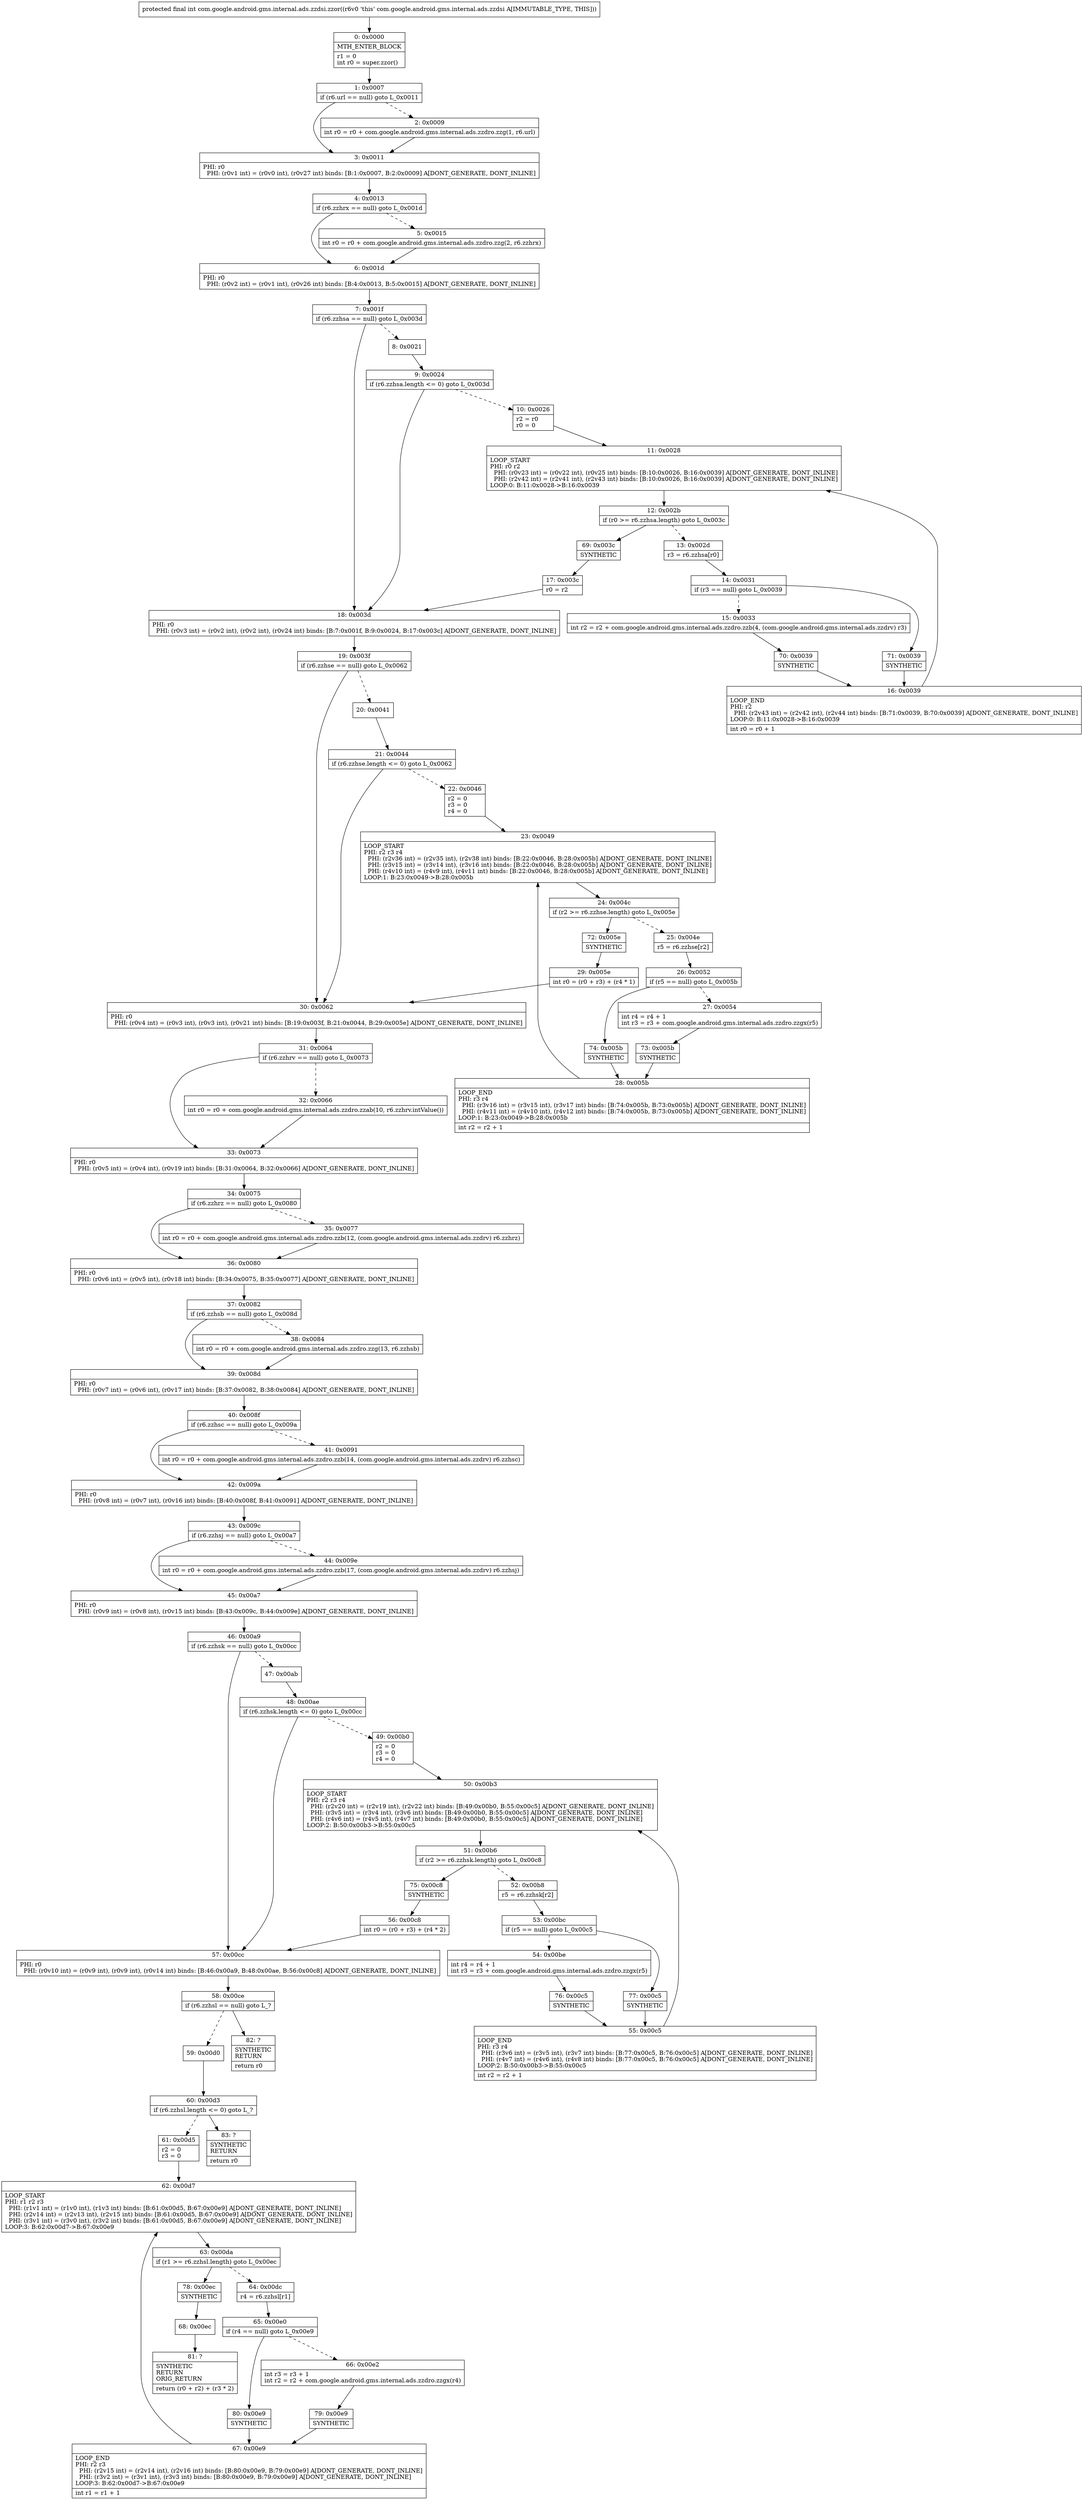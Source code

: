 digraph "CFG forcom.google.android.gms.internal.ads.zzdsi.zzor()I" {
Node_0 [shape=record,label="{0\:\ 0x0000|MTH_ENTER_BLOCK\l|r1 = 0\lint r0 = super.zzor()\l}"];
Node_1 [shape=record,label="{1\:\ 0x0007|if (r6.url == null) goto L_0x0011\l}"];
Node_2 [shape=record,label="{2\:\ 0x0009|int r0 = r0 + com.google.android.gms.internal.ads.zzdro.zzg(1, r6.url)\l}"];
Node_3 [shape=record,label="{3\:\ 0x0011|PHI: r0 \l  PHI: (r0v1 int) = (r0v0 int), (r0v27 int) binds: [B:1:0x0007, B:2:0x0009] A[DONT_GENERATE, DONT_INLINE]\l}"];
Node_4 [shape=record,label="{4\:\ 0x0013|if (r6.zzhrx == null) goto L_0x001d\l}"];
Node_5 [shape=record,label="{5\:\ 0x0015|int r0 = r0 + com.google.android.gms.internal.ads.zzdro.zzg(2, r6.zzhrx)\l}"];
Node_6 [shape=record,label="{6\:\ 0x001d|PHI: r0 \l  PHI: (r0v2 int) = (r0v1 int), (r0v26 int) binds: [B:4:0x0013, B:5:0x0015] A[DONT_GENERATE, DONT_INLINE]\l}"];
Node_7 [shape=record,label="{7\:\ 0x001f|if (r6.zzhsa == null) goto L_0x003d\l}"];
Node_8 [shape=record,label="{8\:\ 0x0021}"];
Node_9 [shape=record,label="{9\:\ 0x0024|if (r6.zzhsa.length \<= 0) goto L_0x003d\l}"];
Node_10 [shape=record,label="{10\:\ 0x0026|r2 = r0\lr0 = 0\l}"];
Node_11 [shape=record,label="{11\:\ 0x0028|LOOP_START\lPHI: r0 r2 \l  PHI: (r0v23 int) = (r0v22 int), (r0v25 int) binds: [B:10:0x0026, B:16:0x0039] A[DONT_GENERATE, DONT_INLINE]\l  PHI: (r2v42 int) = (r2v41 int), (r2v43 int) binds: [B:10:0x0026, B:16:0x0039] A[DONT_GENERATE, DONT_INLINE]\lLOOP:0: B:11:0x0028\-\>B:16:0x0039\l}"];
Node_12 [shape=record,label="{12\:\ 0x002b|if (r0 \>= r6.zzhsa.length) goto L_0x003c\l}"];
Node_13 [shape=record,label="{13\:\ 0x002d|r3 = r6.zzhsa[r0]\l}"];
Node_14 [shape=record,label="{14\:\ 0x0031|if (r3 == null) goto L_0x0039\l}"];
Node_15 [shape=record,label="{15\:\ 0x0033|int r2 = r2 + com.google.android.gms.internal.ads.zzdro.zzb(4, (com.google.android.gms.internal.ads.zzdrv) r3)\l}"];
Node_16 [shape=record,label="{16\:\ 0x0039|LOOP_END\lPHI: r2 \l  PHI: (r2v43 int) = (r2v42 int), (r2v44 int) binds: [B:71:0x0039, B:70:0x0039] A[DONT_GENERATE, DONT_INLINE]\lLOOP:0: B:11:0x0028\-\>B:16:0x0039\l|int r0 = r0 + 1\l}"];
Node_17 [shape=record,label="{17\:\ 0x003c|r0 = r2\l}"];
Node_18 [shape=record,label="{18\:\ 0x003d|PHI: r0 \l  PHI: (r0v3 int) = (r0v2 int), (r0v2 int), (r0v24 int) binds: [B:7:0x001f, B:9:0x0024, B:17:0x003c] A[DONT_GENERATE, DONT_INLINE]\l}"];
Node_19 [shape=record,label="{19\:\ 0x003f|if (r6.zzhse == null) goto L_0x0062\l}"];
Node_20 [shape=record,label="{20\:\ 0x0041}"];
Node_21 [shape=record,label="{21\:\ 0x0044|if (r6.zzhse.length \<= 0) goto L_0x0062\l}"];
Node_22 [shape=record,label="{22\:\ 0x0046|r2 = 0\lr3 = 0\lr4 = 0\l}"];
Node_23 [shape=record,label="{23\:\ 0x0049|LOOP_START\lPHI: r2 r3 r4 \l  PHI: (r2v36 int) = (r2v35 int), (r2v38 int) binds: [B:22:0x0046, B:28:0x005b] A[DONT_GENERATE, DONT_INLINE]\l  PHI: (r3v15 int) = (r3v14 int), (r3v16 int) binds: [B:22:0x0046, B:28:0x005b] A[DONT_GENERATE, DONT_INLINE]\l  PHI: (r4v10 int) = (r4v9 int), (r4v11 int) binds: [B:22:0x0046, B:28:0x005b] A[DONT_GENERATE, DONT_INLINE]\lLOOP:1: B:23:0x0049\-\>B:28:0x005b\l}"];
Node_24 [shape=record,label="{24\:\ 0x004c|if (r2 \>= r6.zzhse.length) goto L_0x005e\l}"];
Node_25 [shape=record,label="{25\:\ 0x004e|r5 = r6.zzhse[r2]\l}"];
Node_26 [shape=record,label="{26\:\ 0x0052|if (r5 == null) goto L_0x005b\l}"];
Node_27 [shape=record,label="{27\:\ 0x0054|int r4 = r4 + 1\lint r3 = r3 + com.google.android.gms.internal.ads.zzdro.zzgx(r5)\l}"];
Node_28 [shape=record,label="{28\:\ 0x005b|LOOP_END\lPHI: r3 r4 \l  PHI: (r3v16 int) = (r3v15 int), (r3v17 int) binds: [B:74:0x005b, B:73:0x005b] A[DONT_GENERATE, DONT_INLINE]\l  PHI: (r4v11 int) = (r4v10 int), (r4v12 int) binds: [B:74:0x005b, B:73:0x005b] A[DONT_GENERATE, DONT_INLINE]\lLOOP:1: B:23:0x0049\-\>B:28:0x005b\l|int r2 = r2 + 1\l}"];
Node_29 [shape=record,label="{29\:\ 0x005e|int r0 = (r0 + r3) + (r4 * 1)\l}"];
Node_30 [shape=record,label="{30\:\ 0x0062|PHI: r0 \l  PHI: (r0v4 int) = (r0v3 int), (r0v3 int), (r0v21 int) binds: [B:19:0x003f, B:21:0x0044, B:29:0x005e] A[DONT_GENERATE, DONT_INLINE]\l}"];
Node_31 [shape=record,label="{31\:\ 0x0064|if (r6.zzhrv == null) goto L_0x0073\l}"];
Node_32 [shape=record,label="{32\:\ 0x0066|int r0 = r0 + com.google.android.gms.internal.ads.zzdro.zzab(10, r6.zzhrv.intValue())\l}"];
Node_33 [shape=record,label="{33\:\ 0x0073|PHI: r0 \l  PHI: (r0v5 int) = (r0v4 int), (r0v19 int) binds: [B:31:0x0064, B:32:0x0066] A[DONT_GENERATE, DONT_INLINE]\l}"];
Node_34 [shape=record,label="{34\:\ 0x0075|if (r6.zzhrz == null) goto L_0x0080\l}"];
Node_35 [shape=record,label="{35\:\ 0x0077|int r0 = r0 + com.google.android.gms.internal.ads.zzdro.zzb(12, (com.google.android.gms.internal.ads.zzdrv) r6.zzhrz)\l}"];
Node_36 [shape=record,label="{36\:\ 0x0080|PHI: r0 \l  PHI: (r0v6 int) = (r0v5 int), (r0v18 int) binds: [B:34:0x0075, B:35:0x0077] A[DONT_GENERATE, DONT_INLINE]\l}"];
Node_37 [shape=record,label="{37\:\ 0x0082|if (r6.zzhsb == null) goto L_0x008d\l}"];
Node_38 [shape=record,label="{38\:\ 0x0084|int r0 = r0 + com.google.android.gms.internal.ads.zzdro.zzg(13, r6.zzhsb)\l}"];
Node_39 [shape=record,label="{39\:\ 0x008d|PHI: r0 \l  PHI: (r0v7 int) = (r0v6 int), (r0v17 int) binds: [B:37:0x0082, B:38:0x0084] A[DONT_GENERATE, DONT_INLINE]\l}"];
Node_40 [shape=record,label="{40\:\ 0x008f|if (r6.zzhsc == null) goto L_0x009a\l}"];
Node_41 [shape=record,label="{41\:\ 0x0091|int r0 = r0 + com.google.android.gms.internal.ads.zzdro.zzb(14, (com.google.android.gms.internal.ads.zzdrv) r6.zzhsc)\l}"];
Node_42 [shape=record,label="{42\:\ 0x009a|PHI: r0 \l  PHI: (r0v8 int) = (r0v7 int), (r0v16 int) binds: [B:40:0x008f, B:41:0x0091] A[DONT_GENERATE, DONT_INLINE]\l}"];
Node_43 [shape=record,label="{43\:\ 0x009c|if (r6.zzhsj == null) goto L_0x00a7\l}"];
Node_44 [shape=record,label="{44\:\ 0x009e|int r0 = r0 + com.google.android.gms.internal.ads.zzdro.zzb(17, (com.google.android.gms.internal.ads.zzdrv) r6.zzhsj)\l}"];
Node_45 [shape=record,label="{45\:\ 0x00a7|PHI: r0 \l  PHI: (r0v9 int) = (r0v8 int), (r0v15 int) binds: [B:43:0x009c, B:44:0x009e] A[DONT_GENERATE, DONT_INLINE]\l}"];
Node_46 [shape=record,label="{46\:\ 0x00a9|if (r6.zzhsk == null) goto L_0x00cc\l}"];
Node_47 [shape=record,label="{47\:\ 0x00ab}"];
Node_48 [shape=record,label="{48\:\ 0x00ae|if (r6.zzhsk.length \<= 0) goto L_0x00cc\l}"];
Node_49 [shape=record,label="{49\:\ 0x00b0|r2 = 0\lr3 = 0\lr4 = 0\l}"];
Node_50 [shape=record,label="{50\:\ 0x00b3|LOOP_START\lPHI: r2 r3 r4 \l  PHI: (r2v20 int) = (r2v19 int), (r2v22 int) binds: [B:49:0x00b0, B:55:0x00c5] A[DONT_GENERATE, DONT_INLINE]\l  PHI: (r3v5 int) = (r3v4 int), (r3v6 int) binds: [B:49:0x00b0, B:55:0x00c5] A[DONT_GENERATE, DONT_INLINE]\l  PHI: (r4v6 int) = (r4v5 int), (r4v7 int) binds: [B:49:0x00b0, B:55:0x00c5] A[DONT_GENERATE, DONT_INLINE]\lLOOP:2: B:50:0x00b3\-\>B:55:0x00c5\l}"];
Node_51 [shape=record,label="{51\:\ 0x00b6|if (r2 \>= r6.zzhsk.length) goto L_0x00c8\l}"];
Node_52 [shape=record,label="{52\:\ 0x00b8|r5 = r6.zzhsk[r2]\l}"];
Node_53 [shape=record,label="{53\:\ 0x00bc|if (r5 == null) goto L_0x00c5\l}"];
Node_54 [shape=record,label="{54\:\ 0x00be|int r4 = r4 + 1\lint r3 = r3 + com.google.android.gms.internal.ads.zzdro.zzgx(r5)\l}"];
Node_55 [shape=record,label="{55\:\ 0x00c5|LOOP_END\lPHI: r3 r4 \l  PHI: (r3v6 int) = (r3v5 int), (r3v7 int) binds: [B:77:0x00c5, B:76:0x00c5] A[DONT_GENERATE, DONT_INLINE]\l  PHI: (r4v7 int) = (r4v6 int), (r4v8 int) binds: [B:77:0x00c5, B:76:0x00c5] A[DONT_GENERATE, DONT_INLINE]\lLOOP:2: B:50:0x00b3\-\>B:55:0x00c5\l|int r2 = r2 + 1\l}"];
Node_56 [shape=record,label="{56\:\ 0x00c8|int r0 = (r0 + r3) + (r4 * 2)\l}"];
Node_57 [shape=record,label="{57\:\ 0x00cc|PHI: r0 \l  PHI: (r0v10 int) = (r0v9 int), (r0v9 int), (r0v14 int) binds: [B:46:0x00a9, B:48:0x00ae, B:56:0x00c8] A[DONT_GENERATE, DONT_INLINE]\l}"];
Node_58 [shape=record,label="{58\:\ 0x00ce|if (r6.zzhsl == null) goto L_?\l}"];
Node_59 [shape=record,label="{59\:\ 0x00d0}"];
Node_60 [shape=record,label="{60\:\ 0x00d3|if (r6.zzhsl.length \<= 0) goto L_?\l}"];
Node_61 [shape=record,label="{61\:\ 0x00d5|r2 = 0\lr3 = 0\l}"];
Node_62 [shape=record,label="{62\:\ 0x00d7|LOOP_START\lPHI: r1 r2 r3 \l  PHI: (r1v1 int) = (r1v0 int), (r1v3 int) binds: [B:61:0x00d5, B:67:0x00e9] A[DONT_GENERATE, DONT_INLINE]\l  PHI: (r2v14 int) = (r2v13 int), (r2v15 int) binds: [B:61:0x00d5, B:67:0x00e9] A[DONT_GENERATE, DONT_INLINE]\l  PHI: (r3v1 int) = (r3v0 int), (r3v2 int) binds: [B:61:0x00d5, B:67:0x00e9] A[DONT_GENERATE, DONT_INLINE]\lLOOP:3: B:62:0x00d7\-\>B:67:0x00e9\l}"];
Node_63 [shape=record,label="{63\:\ 0x00da|if (r1 \>= r6.zzhsl.length) goto L_0x00ec\l}"];
Node_64 [shape=record,label="{64\:\ 0x00dc|r4 = r6.zzhsl[r1]\l}"];
Node_65 [shape=record,label="{65\:\ 0x00e0|if (r4 == null) goto L_0x00e9\l}"];
Node_66 [shape=record,label="{66\:\ 0x00e2|int r3 = r3 + 1\lint r2 = r2 + com.google.android.gms.internal.ads.zzdro.zzgx(r4)\l}"];
Node_67 [shape=record,label="{67\:\ 0x00e9|LOOP_END\lPHI: r2 r3 \l  PHI: (r2v15 int) = (r2v14 int), (r2v16 int) binds: [B:80:0x00e9, B:79:0x00e9] A[DONT_GENERATE, DONT_INLINE]\l  PHI: (r3v2 int) = (r3v1 int), (r3v3 int) binds: [B:80:0x00e9, B:79:0x00e9] A[DONT_GENERATE, DONT_INLINE]\lLOOP:3: B:62:0x00d7\-\>B:67:0x00e9\l|int r1 = r1 + 1\l}"];
Node_68 [shape=record,label="{68\:\ 0x00ec}"];
Node_69 [shape=record,label="{69\:\ 0x003c|SYNTHETIC\l}"];
Node_70 [shape=record,label="{70\:\ 0x0039|SYNTHETIC\l}"];
Node_71 [shape=record,label="{71\:\ 0x0039|SYNTHETIC\l}"];
Node_72 [shape=record,label="{72\:\ 0x005e|SYNTHETIC\l}"];
Node_73 [shape=record,label="{73\:\ 0x005b|SYNTHETIC\l}"];
Node_74 [shape=record,label="{74\:\ 0x005b|SYNTHETIC\l}"];
Node_75 [shape=record,label="{75\:\ 0x00c8|SYNTHETIC\l}"];
Node_76 [shape=record,label="{76\:\ 0x00c5|SYNTHETIC\l}"];
Node_77 [shape=record,label="{77\:\ 0x00c5|SYNTHETIC\l}"];
Node_78 [shape=record,label="{78\:\ 0x00ec|SYNTHETIC\l}"];
Node_79 [shape=record,label="{79\:\ 0x00e9|SYNTHETIC\l}"];
Node_80 [shape=record,label="{80\:\ 0x00e9|SYNTHETIC\l}"];
Node_81 [shape=record,label="{81\:\ ?|SYNTHETIC\lRETURN\lORIG_RETURN\l|return (r0 + r2) + (r3 * 2)\l}"];
Node_82 [shape=record,label="{82\:\ ?|SYNTHETIC\lRETURN\l|return r0\l}"];
Node_83 [shape=record,label="{83\:\ ?|SYNTHETIC\lRETURN\l|return r0\l}"];
MethodNode[shape=record,label="{protected final int com.google.android.gms.internal.ads.zzdsi.zzor((r6v0 'this' com.google.android.gms.internal.ads.zzdsi A[IMMUTABLE_TYPE, THIS])) }"];
MethodNode -> Node_0;
Node_0 -> Node_1;
Node_1 -> Node_2[style=dashed];
Node_1 -> Node_3;
Node_2 -> Node_3;
Node_3 -> Node_4;
Node_4 -> Node_5[style=dashed];
Node_4 -> Node_6;
Node_5 -> Node_6;
Node_6 -> Node_7;
Node_7 -> Node_8[style=dashed];
Node_7 -> Node_18;
Node_8 -> Node_9;
Node_9 -> Node_10[style=dashed];
Node_9 -> Node_18;
Node_10 -> Node_11;
Node_11 -> Node_12;
Node_12 -> Node_13[style=dashed];
Node_12 -> Node_69;
Node_13 -> Node_14;
Node_14 -> Node_15[style=dashed];
Node_14 -> Node_71;
Node_15 -> Node_70;
Node_16 -> Node_11;
Node_17 -> Node_18;
Node_18 -> Node_19;
Node_19 -> Node_20[style=dashed];
Node_19 -> Node_30;
Node_20 -> Node_21;
Node_21 -> Node_22[style=dashed];
Node_21 -> Node_30;
Node_22 -> Node_23;
Node_23 -> Node_24;
Node_24 -> Node_25[style=dashed];
Node_24 -> Node_72;
Node_25 -> Node_26;
Node_26 -> Node_27[style=dashed];
Node_26 -> Node_74;
Node_27 -> Node_73;
Node_28 -> Node_23;
Node_29 -> Node_30;
Node_30 -> Node_31;
Node_31 -> Node_32[style=dashed];
Node_31 -> Node_33;
Node_32 -> Node_33;
Node_33 -> Node_34;
Node_34 -> Node_35[style=dashed];
Node_34 -> Node_36;
Node_35 -> Node_36;
Node_36 -> Node_37;
Node_37 -> Node_38[style=dashed];
Node_37 -> Node_39;
Node_38 -> Node_39;
Node_39 -> Node_40;
Node_40 -> Node_41[style=dashed];
Node_40 -> Node_42;
Node_41 -> Node_42;
Node_42 -> Node_43;
Node_43 -> Node_44[style=dashed];
Node_43 -> Node_45;
Node_44 -> Node_45;
Node_45 -> Node_46;
Node_46 -> Node_47[style=dashed];
Node_46 -> Node_57;
Node_47 -> Node_48;
Node_48 -> Node_49[style=dashed];
Node_48 -> Node_57;
Node_49 -> Node_50;
Node_50 -> Node_51;
Node_51 -> Node_52[style=dashed];
Node_51 -> Node_75;
Node_52 -> Node_53;
Node_53 -> Node_54[style=dashed];
Node_53 -> Node_77;
Node_54 -> Node_76;
Node_55 -> Node_50;
Node_56 -> Node_57;
Node_57 -> Node_58;
Node_58 -> Node_59[style=dashed];
Node_58 -> Node_82;
Node_59 -> Node_60;
Node_60 -> Node_61[style=dashed];
Node_60 -> Node_83;
Node_61 -> Node_62;
Node_62 -> Node_63;
Node_63 -> Node_64[style=dashed];
Node_63 -> Node_78;
Node_64 -> Node_65;
Node_65 -> Node_66[style=dashed];
Node_65 -> Node_80;
Node_66 -> Node_79;
Node_67 -> Node_62;
Node_68 -> Node_81;
Node_69 -> Node_17;
Node_70 -> Node_16;
Node_71 -> Node_16;
Node_72 -> Node_29;
Node_73 -> Node_28;
Node_74 -> Node_28;
Node_75 -> Node_56;
Node_76 -> Node_55;
Node_77 -> Node_55;
Node_78 -> Node_68;
Node_79 -> Node_67;
Node_80 -> Node_67;
}


